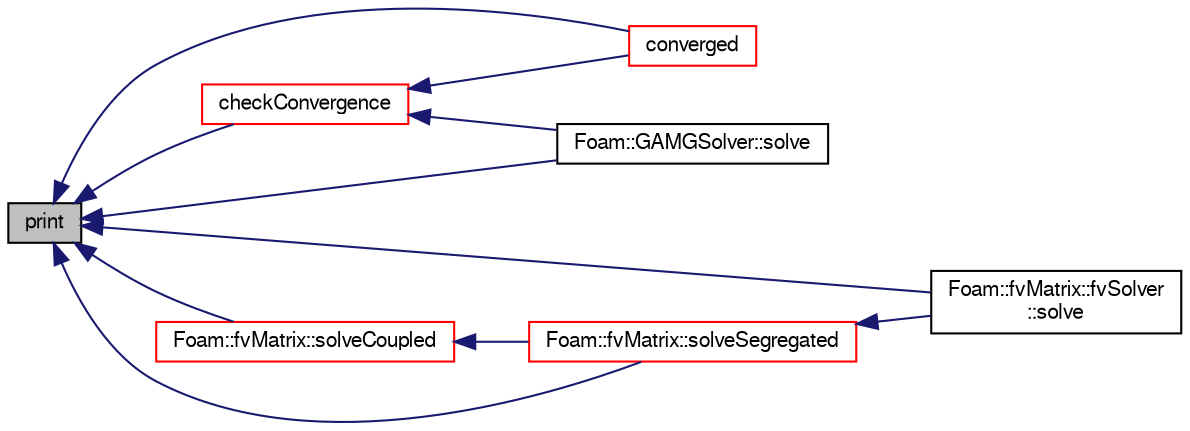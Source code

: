 digraph "print"
{
  bgcolor="transparent";
  edge [fontname="FreeSans",fontsize="10",labelfontname="FreeSans",labelfontsize="10"];
  node [fontname="FreeSans",fontsize="10",shape=record];
  rankdir="LR";
  Node164 [label="print",height=0.2,width=0.4,color="black", fillcolor="grey75", style="filled", fontcolor="black"];
  Node164 -> Node165 [dir="back",color="midnightblue",fontsize="10",style="solid",fontname="FreeSans"];
  Node165 [label="checkConvergence",height=0.2,width=0.4,color="red",URL="$a26810.html#ab5771e4f4a15c47b3c719a33255be433",tooltip="Check, store and return convergence. "];
  Node165 -> Node166 [dir="back",color="midnightblue",fontsize="10",style="solid",fontname="FreeSans"];
  Node166 [label="converged",height=0.2,width=0.4,color="red",URL="$a26810.html#ae221d434900cb3bb42af9998c301015f",tooltip="Has the solver converged? "];
  Node165 -> Node172 [dir="back",color="midnightblue",fontsize="10",style="solid",fontname="FreeSans"];
  Node172 [label="Foam::GAMGSolver::solve",height=0.2,width=0.4,color="black",URL="$a27002.html#ad38597d099f9905e3f399b01af791bcb",tooltip="Solve. "];
  Node164 -> Node166 [dir="back",color="midnightblue",fontsize="10",style="solid",fontname="FreeSans"];
  Node164 -> Node180 [dir="back",color="midnightblue",fontsize="10",style="solid",fontname="FreeSans"];
  Node180 [label="Foam::fvMatrix::fvSolver\l::solve",height=0.2,width=0.4,color="black",URL="$a22622.html#a47cbc268a7a18cd30839f1430d7ae6a6"];
  Node164 -> Node172 [dir="back",color="midnightblue",fontsize="10",style="solid",fontname="FreeSans"];
  Node164 -> Node181 [dir="back",color="midnightblue",fontsize="10",style="solid",fontname="FreeSans"];
  Node181 [label="Foam::fvMatrix::solveCoupled",height=0.2,width=0.4,color="red",URL="$a22358.html#a5daac6452de122aa2ce063b6b6c9533e",tooltip="Solve coupled returning the solution statistics. "];
  Node181 -> Node187 [dir="back",color="midnightblue",fontsize="10",style="solid",fontname="FreeSans"];
  Node187 [label="Foam::fvMatrix::solveSegregated",height=0.2,width=0.4,color="red",URL="$a22358.html#a8946f39b00e81fb5741058ddf6e05dbf",tooltip="Solve segregated returning the solution statistics. "];
  Node187 -> Node180 [dir="back",color="midnightblue",fontsize="10",style="solid",fontname="FreeSans"];
  Node164 -> Node187 [dir="back",color="midnightblue",fontsize="10",style="solid",fontname="FreeSans"];
}
